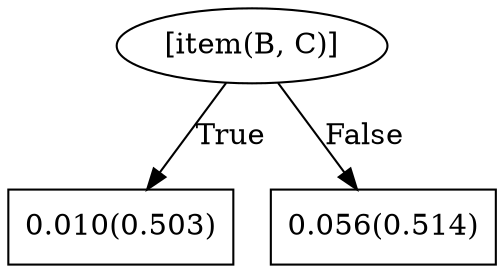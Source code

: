 digraph G{ 
1[label = "[item(B, C)]"];
1 -> 2[label="True"];
1 -> 3[label="False"];
2[shape = box,label = "0.010(0.503)"];
3[shape = box,label = "0.056(0.514)"];
}
